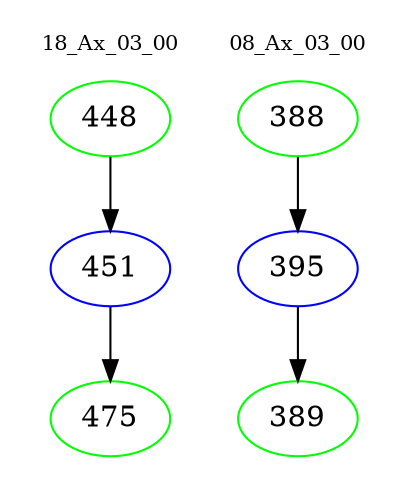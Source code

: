 digraph{
subgraph cluster_0 {
color = white
label = "18_Ax_03_00";
fontsize=10;
T0_448 [label="448", color="green"]
T0_448 -> T0_451 [color="black"]
T0_451 [label="451", color="blue"]
T0_451 -> T0_475 [color="black"]
T0_475 [label="475", color="green"]
}
subgraph cluster_1 {
color = white
label = "08_Ax_03_00";
fontsize=10;
T1_388 [label="388", color="green"]
T1_388 -> T1_395 [color="black"]
T1_395 [label="395", color="blue"]
T1_395 -> T1_389 [color="black"]
T1_389 [label="389", color="green"]
}
}
